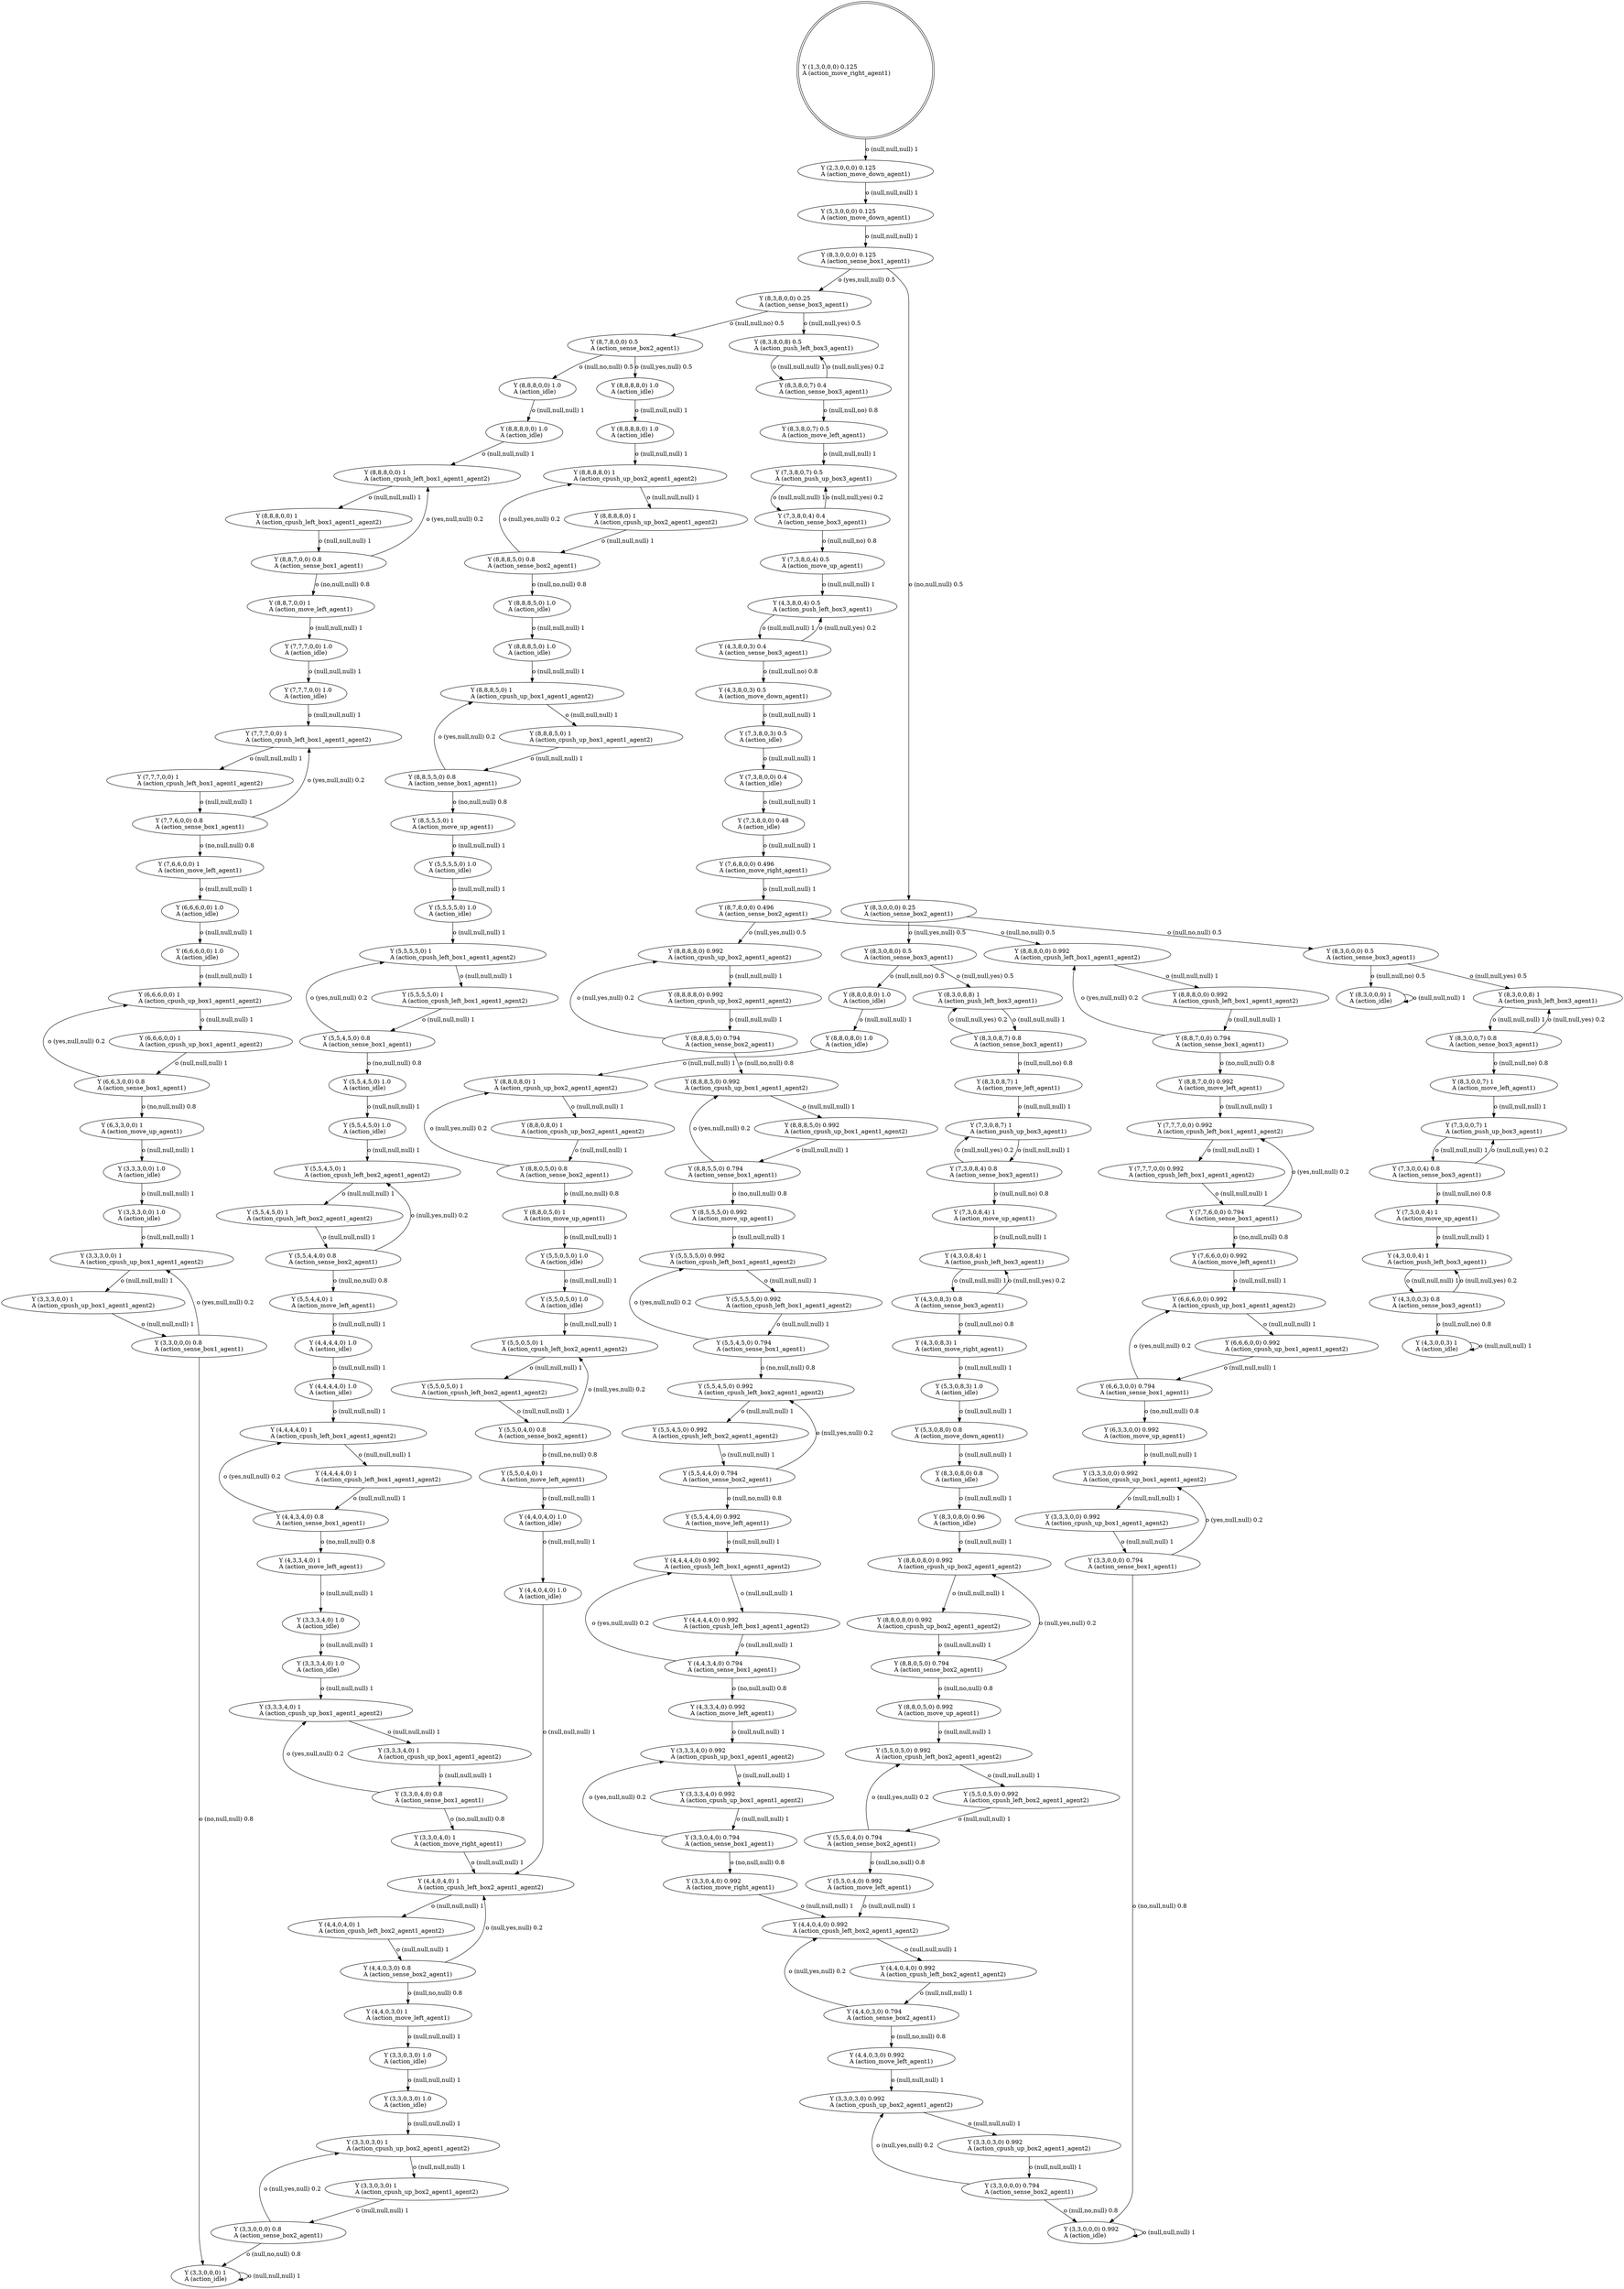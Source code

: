 digraph "G" {
root [label="Y (1,3,0,0,0) 0.125\lA (action_move_right_agent1)\l", labeljust="l", shape=doublecircle];
x0row99 [label="Y (4,3,8,0,3) 0.5\lA (action_move_down_agent1)\l"];
x0row105 [label="Y (7,3,8,0,3) 0.5\lA (action_idle)\l"];
x0row116 [label="Y (7,3,8,0,0) 0.4\lA (action_idle)\l"];
x0row122 [label="Y (7,3,8,0,0) 0.48\lA (action_idle)\l"];
x0row136 [label="Y (7,6,8,0,0) 0.496\lA (action_move_right_agent1)\l"];
x0row143 [label="Y (8,7,8,0,0) 0.496\lA (action_sense_box2_agent1)\l"];
x0row152 [label="Y (8,8,8,8,0) 0.992\lA (action_cpush_up_box2_agent1_agent2)\l"];
x0row157 [label="Y (8,8,8,5,0) 0.794\lA (action_sense_box2_agent1)\l"];
x0row169 [label="Y (8,8,8,5,0) 0.992\lA (action_cpush_up_box1_agent1_agent2)\l"];
x0row173 [label="Y (8,8,5,5,0) 0.794\lA (action_sense_box1_agent1)\l"];
x0row6 [label="Y (2,3,0,0,0) 0.125\lA (action_move_down_agent1)\l"];
x0row7 [label="Y (5,3,0,0,0) 0.125\lA (action_move_down_agent1)\l"];
x0row11 [label="Y (8,3,0,0,0) 0.125\lA (action_sense_box1_agent1)\l"];
x0row19 [label="Y (8,3,8,0,0) 0.25\lA (action_sense_box3_agent1)\l"];
x0row20 [label="Y (8,3,0,0,0) 0.25\lA (action_sense_box2_agent1)\l"];
x0row31 [label="Y (8,3,8,0,8) 0.5\lA (action_push_left_box3_agent1)\l"];
x0row45 [label="Y (8,3,8,0,7) 0.4\lA (action_sense_box3_agent1)\l"];
x0row51 [label="Y (8,3,8,0,7) 0.5\lA (action_move_left_agent1)\l"];
x0row58 [label="Y (7,3,8,0,7) 0.5\lA (action_push_up_box3_agent1)\l"];
x0row66 [label="Y (7,3,8,0,4) 0.4\lA (action_sense_box3_agent1)\l"];
x0row75 [label="Y (7,3,8,0,4) 0.5\lA (action_move_up_agent1)\l"];
x0row85 [label="Y (4,3,8,0,4) 0.5\lA (action_push_left_box3_agent1)\l"];
x0row92 [label="Y (4,3,8,0,3) 0.4\lA (action_sense_box3_agent1)\l"];
x0row186 [label="Y (8,5,5,5,0) 0.992\lA (action_move_up_agent1)\l"];
x0row192 [label="Y (5,5,5,5,0) 0.992\lA (action_cpush_left_box1_agent1_agent2)\l"];
x0row199 [label="Y (5,5,4,5,0) 0.794\lA (action_sense_box1_agent1)\l"];
x0row207 [label="Y (5,5,4,5,0) 0.992\lA (action_cpush_left_box2_agent1_agent2)\l"];
x0row217 [label="Y (5,5,4,4,0) 0.794\lA (action_sense_box2_agent1)\l"];
x0row226 [label="Y (5,5,4,4,0) 0.992\lA (action_move_left_agent1)\l"];
x0row380 [label="Y (8,8,8,0,0) 0.992\lA (action_cpush_left_box1_agent1_agent2)\l"];
x0row238 [label="Y (4,4,4,4,0) 0.992\lA (action_cpush_left_box1_agent1_agent2)\l"];
x0row248 [label="Y (4,4,3,4,0) 0.794\lA (action_sense_box1_agent1)\l"];
x0row269 [label="Y (4,3,3,4,0) 0.992\lA (action_move_left_agent1)\l"];
x0row275 [label="Y (3,3,3,4,0) 0.992\lA (action_cpush_up_box1_agent1_agent2)\l"];
x0row387 [label="Y (8,8,7,0,0) 0.794\lA (action_sense_box1_agent1)\l"];
x0row393 [label="Y (8,8,7,0,0) 0.992\lA (action_move_left_agent1)\l"];
x0row402 [label="Y (7,7,7,0,0) 0.992\lA (action_cpush_left_box1_agent1_agent2)\l"];
x0row408 [label="Y (7,7,6,0,0) 0.794\lA (action_sense_box1_agent1)\l"];
x0row422 [label="Y (7,6,6,0,0) 0.992\lA (action_move_left_agent1)\l"];
x0row425 [label="Y (6,6,6,0,0) 0.992\lA (action_cpush_up_box1_agent1_agent2)\l"];
x0row429 [label="Y (6,6,3,0,0) 0.794\lA (action_sense_box1_agent1)\l"];
x0row439 [label="Y (6,3,3,0,0) 0.992\lA (action_move_up_agent1)\l"];
x0row446 [label="Y (3,3,3,0,0) 0.992\lA (action_cpush_up_box1_agent1_agent2)\l"];
x0row449 [label="Y (3,3,0,0,0) 0.794\lA (action_sense_box1_agent1)\l"];
x0row452 [label="Y (3,3,3,0,0) 1\lA (action_cpush_up_box1_agent1_agent2)\l"];
x0row461 [label="Y (3,3,0,0,0) 0.8\lA (action_sense_box1_agent1)\l"];
x0row472 [label="Y (8,7,8,0,0) 0.5\lA (action_sense_box2_agent1)\l"];
x0row482 [label="Y (8,8,8,8,0) 1\lA (action_cpush_up_box2_agent1_agent2)\l"];
x0row487 [label="Y (8,8,8,5,0) 0.8\lA (action_sense_box2_agent1)\l"];
x0row499 [label="Y (8,8,8,5,0) 1\lA (action_cpush_up_box1_agent1_agent2)\l"];
x0row503 [label="Y (8,8,5,5,0) 0.8\lA (action_sense_box1_agent1)\l"];
x0row516 [label="Y (8,5,5,5,0) 1\lA (action_move_up_agent1)\l"];
x0row522 [label="Y (5,5,5,5,0) 1\lA (action_cpush_left_box1_agent1_agent2)\l"];
x0row529 [label="Y (5,5,4,5,0) 0.8\lA (action_sense_box1_agent1)\l"];
x0row537 [label="Y (5,5,4,5,0) 1\lA (action_cpush_left_box2_agent1_agent2)\l"];
x0row547 [label="Y (5,5,4,4,0) 0.8\lA (action_sense_box2_agent1)\l"];
x0row556 [label="Y (5,5,4,4,0) 1\lA (action_move_left_agent1)\l"];
x0row568 [label="Y (4,4,4,4,0) 1\lA (action_cpush_left_box1_agent1_agent2)\l"];
x0row578 [label="Y (4,4,3,4,0) 0.8\lA (action_sense_box1_agent1)\l"];
x0row599 [label="Y (4,3,3,4,0) 1\lA (action_move_left_agent1)\l"];
x0row680 [label="Y (8,8,8,0,0) 1\lA (action_cpush_left_box1_agent1_agent2)\l"];
x0row627 [label="Y (4,4,0,4,0) 1\lA (action_cpush_left_box2_agent1_agent2)\l"];
x0row636 [label="Y (4,4,0,3,0) 0.8\lA (action_sense_box2_agent1)\l"];
x0row647 [label="Y (4,4,0,3,0) 1\lA (action_move_left_agent1)\l"];
x0row687 [label="Y (8,8,7,0,0) 0.8\lA (action_sense_box1_agent1)\l"];
x0row693 [label="Y (8,8,7,0,0) 1\lA (action_move_left_agent1)\l"];
x0row702 [label="Y (7,7,7,0,0) 1\lA (action_cpush_left_box1_agent1_agent2)\l"];
x0row708 [label="Y (7,7,6,0,0) 0.8\lA (action_sense_box1_agent1)\l"];
x0row722 [label="Y (7,6,6,0,0) 1\lA (action_move_left_agent1)\l"];
x0row725 [label="Y (6,6,6,0,0) 1\lA (action_cpush_up_box1_agent1_agent2)\l"];
x0row729 [label="Y (6,6,3,0,0) 0.8\lA (action_sense_box1_agent1)\l"];
x0row739 [label="Y (6,3,3,0,0) 1\lA (action_move_up_agent1)\l"];
x0row762 [label="Y (8,3,0,8,0) 0.5\lA (action_sense_box3_agent1)\l"];
x0row763 [label="Y (8,3,0,0,0) 0.5\lA (action_sense_box3_agent1)\l"];
x0row771 [label="Y (8,3,0,8,8) 1\lA (action_push_left_box3_agent1)\l"];
x0row781 [label="Y (8,3,0,8,7) 0.8\lA (action_sense_box3_agent1)\l"];
x0row787 [label="Y (8,3,0,8,7) 1\lA (action_move_left_agent1)\l"];
x0row792 [label="Y (7,3,0,8,7) 1\lA (action_push_up_box3_agent1)\l"];
x0row798 [label="Y (7,3,0,8,4) 0.8\lA (action_sense_box3_agent1)\l"];
x0row807 [label="Y (7,3,0,8,4) 1\lA (action_move_up_agent1)\l"];
x0row817 [label="Y (4,3,0,8,4) 1\lA (action_push_left_box3_agent1)\l"];
x0row824 [label="Y (4,3,0,8,3) 0.8\lA (action_sense_box3_agent1)\l"];
x0row831 [label="Y (4,3,0,8,3) 1\lA (action_move_right_agent1)\l"];
x0row843 [label="Y (5,3,0,8,3) 1.0\lA (action_idle)\l"];
x0row848 [label="Y (5,3,0,8,0) 0.8\lA (action_move_down_agent1)\l"];
x0row851 [label="Y (8,3,0,8,0) 0.8\lA (action_idle)\l"];
x0row860 [label="Y (8,3,0,8,0) 0.96\lA (action_idle)\l"];
x0row880 [label="Y (8,8,0,8,0) 0.992\lA (action_cpush_up_box2_agent1_agent2)\l"];
x0row883 [label="Y (8,8,0,5,0) 0.794\lA (action_sense_box2_agent1)\l"];
x0row891 [label="Y (8,8,0,5,0) 0.992\lA (action_move_up_agent1)\l"];
x0row898 [label="Y (5,5,0,5,0) 0.992\lA (action_cpush_left_box2_agent1_agent2)\l"];
x0row905 [label="Y (5,5,0,4,0) 0.794\lA (action_sense_box2_agent1)\l"];
x0row913 [label="Y (5,5,0,4,0) 0.992\lA (action_move_left_agent1)\l"];
x0row937 [label="Y (8,8,0,8,0) 1\lA (action_cpush_up_box2_agent1_agent2)\l"];
x0row940 [label="Y (8,8,0,5,0) 0.8\lA (action_sense_box2_agent1)\l"];
x0row948 [label="Y (8,8,0,5,0) 1\lA (action_move_up_agent1)\l"];
x0row955 [label="Y (5,5,0,5,0) 1\lA (action_cpush_left_box2_agent1_agent2)\l"];
x0row962 [label="Y (5,5,0,4,0) 0.8\lA (action_sense_box2_agent1)\l"];
x0row970 [label="Y (5,5,0,4,0) 1\lA (action_move_left_agent1)\l"];
x0row986 [label="Y (8,3,0,0,8) 1\lA (action_push_left_box3_agent1)\l"];
x0row987 [label="Y (8,3,0,0,0) 1\lA (action_idle)\l"];
x0row996 [label="Y (8,3,0,0,7) 0.8\lA (action_sense_box3_agent1)\l"];
x0row1002 [label="Y (8,3,0,0,7) 1\lA (action_move_left_agent1)\l"];
x0row1007 [label="Y (7,3,0,0,7) 1\lA (action_push_up_box3_agent1)\l"];
x0row1013 [label="Y (7,3,0,0,4) 0.8\lA (action_sense_box3_agent1)\l"];
x0row1022 [label="Y (7,3,0,0,4) 1\lA (action_move_up_agent1)\l"];
x0row1032 [label="Y (4,3,0,0,4) 1\lA (action_push_left_box3_agent1)\l"];
x0row1039 [label="Y (4,3,0,0,3) 0.8\lA (action_sense_box3_agent1)\l"];
x0row1046 [label="Y (4,3,0,0,3) 1\lA (action_idle)\l"];
x0row283 [label="Y (3,3,0,4,0) 0.794\lA (action_sense_box1_agent1)\l"];
x0row286 [label="Y (3,3,3,4,0) 1\lA (action_cpush_up_box1_agent1_agent2)\l"];
x0row294 [label="Y (3,3,0,4,0) 0.992\lA (action_move_right_agent1)\l"];
x0row296 [label="Y (3,3,0,4,0) 0.8\lA (action_sense_box1_agent1)\l"];
x0row305 [label="Y (3,3,0,4,0) 1\lA (action_move_right_agent1)\l"];
x0row310 [label="Y (4,4,0,4,0) 0.992\lA (action_cpush_left_box2_agent1_agent2)\l"];
x0row320 [label="Y (4,4,0,3,0) 0.794\lA (action_sense_box2_agent1)\l"];
x0row331 [label="Y (4,4,0,3,0) 0.992\lA (action_move_left_agent1)\l"];
x0row347 [label="Y (3,3,0,3,0) 0.992\lA (action_cpush_up_box2_agent1_agent2)\l"];
x0row354 [label="Y (3,3,0,0,0) 0.794\lA (action_sense_box2_agent1)\l"];
x0row357 [label="Y (3,3,0,3,0) 1\lA (action_cpush_up_box2_agent1_agent2)\l"];
x0row366 [label="Y (3,3,0,0,0) 0.8\lA (action_sense_box2_agent1)\l"];
x0row367 [label="Y (3,3,0,0,0) 0.992\lA (action_idle)\l"];
x0row376 [label="Y (3,3,0,0,0) 1\lA (action_idle)\l"];
x0row482_noop_0 [label="Y (8,8,8,8,0) 1.0\lA (action_idle)\l"];
x0row482_noop_1 [label="Y (8,8,8,8,0) 1.0\lA (action_idle)\l"];
x0row680_noop_0 [label="Y (8,8,8,0,0) 1.0\lA (action_idle)\l"];
x0row680_noop_1 [label="Y (8,8,8,0,0) 1.0\lA (action_idle)\l"];
x0row937_noop_0 [label="Y (8,8,0,8,0) 1.0\lA (action_idle)\l"];
x0row937_noop_1 [label="Y (8,8,0,8,0) 1.0\lA (action_idle)\l"];
x0row499_noop_0 [label="Y (8,8,8,5,0) 1.0\lA (action_idle)\l"];
x0row499_noop_1 [label="Y (8,8,8,5,0) 1.0\lA (action_idle)\l"];
x0row702_noop_0 [label="Y (7,7,7,0,0) 1.0\lA (action_idle)\l"];
x0row702_noop_1 [label="Y (7,7,7,0,0) 1.0\lA (action_idle)\l"];
x0row955_noop_0 [label="Y (5,5,0,5,0) 1.0\lA (action_idle)\l"];
x0row955_noop_1 [label="Y (5,5,0,5,0) 1.0\lA (action_idle)\l"];
x0row522_noop_0 [label="Y (5,5,5,5,0) 1.0\lA (action_idle)\l"];
x0row522_noop_1 [label="Y (5,5,5,5,0) 1.0\lA (action_idle)\l"];
x0row725_noop_0 [label="Y (6,6,6,0,0) 1.0\lA (action_idle)\l"];
x0row725_noop_1 [label="Y (6,6,6,0,0) 1.0\lA (action_idle)\l"];
x0row627_noop_0 [label="Y (4,4,0,4,0) 1.0\lA (action_idle)\l"];
x0row627_noop_1 [label="Y (4,4,0,4,0) 1.0\lA (action_idle)\l"];
x0row537_noop_0 [label="Y (5,5,4,5,0) 1.0\lA (action_idle)\l"];
x0row537_noop_1 [label="Y (5,5,4,5,0) 1.0\lA (action_idle)\l"];
x0row452_noop_0 [label="Y (3,3,3,0,0) 1.0\lA (action_idle)\l"];
x0row452_noop_1 [label="Y (3,3,3,0,0) 1.0\lA (action_idle)\l"];
x0row357_noop_0 [label="Y (3,3,0,3,0) 1.0\lA (action_idle)\l"];
x0row357_noop_1 [label="Y (3,3,0,3,0) 1.0\lA (action_idle)\l"];
x0row568_noop_0 [label="Y (4,4,4,4,0) 1.0\lA (action_idle)\l"];
x0row568_noop_1 [label="Y (4,4,4,4,0) 1.0\lA (action_idle)\l"];
x0row286_noop_0 [label="Y (3,3,3,4,0) 1.0\lA (action_idle)\l"];
x0row286_noop_1 [label="Y (3,3,3,4,0) 1.0\lA (action_idle)\l"];
x0row152_repeat_1 [label="Y (8,8,8,8,0) 0.992\lA (action_cpush_up_box2_agent1_agent2)\l"];
x0row169_repeat_1 [label="Y (8,8,8,5,0) 0.992\lA (action_cpush_up_box1_agent1_agent2)\l"];
x0row192_repeat_1 [label="Y (5,5,5,5,0) 0.992\lA (action_cpush_left_box1_agent1_agent2)\l"];
x0row207_repeat_1 [label="Y (5,5,4,5,0) 0.992\lA (action_cpush_left_box2_agent1_agent2)\l"];
x0row380_repeat_1 [label="Y (8,8,8,0,0) 0.992\lA (action_cpush_left_box1_agent1_agent2)\l"];
x0row238_repeat_1 [label="Y (4,4,4,4,0) 0.992\lA (action_cpush_left_box1_agent1_agent2)\l"];
x0row275_repeat_1 [label="Y (3,3,3,4,0) 0.992\lA (action_cpush_up_box1_agent1_agent2)\l"];
x0row402_repeat_1 [label="Y (7,7,7,0,0) 0.992\lA (action_cpush_left_box1_agent1_agent2)\l"];
x0row425_repeat_1 [label="Y (6,6,6,0,0) 0.992\lA (action_cpush_up_box1_agent1_agent2)\l"];
x0row446_repeat_1 [label="Y (3,3,3,0,0) 0.992\lA (action_cpush_up_box1_agent1_agent2)\l"];
x0row452_repeat_1 [label="Y (3,3,3,0,0) 1\lA (action_cpush_up_box1_agent1_agent2)\l"];
x0row482_repeat_1 [label="Y (8,8,8,8,0) 1\lA (action_cpush_up_box2_agent1_agent2)\l"];
x0row499_repeat_1 [label="Y (8,8,8,5,0) 1\lA (action_cpush_up_box1_agent1_agent2)\l"];
x0row522_repeat_1 [label="Y (5,5,5,5,0) 1\lA (action_cpush_left_box1_agent1_agent2)\l"];
x0row537_repeat_1 [label="Y (5,5,4,5,0) 1\lA (action_cpush_left_box2_agent1_agent2)\l"];
x0row568_repeat_1 [label="Y (4,4,4,4,0) 1\lA (action_cpush_left_box1_agent1_agent2)\l"];
x0row680_repeat_1 [label="Y (8,8,8,0,0) 1\lA (action_cpush_left_box1_agent1_agent2)\l"];
x0row627_repeat_1 [label="Y (4,4,0,4,0) 1\lA (action_cpush_left_box2_agent1_agent2)\l"];
x0row702_repeat_1 [label="Y (7,7,7,0,0) 1\lA (action_cpush_left_box1_agent1_agent2)\l"];
x0row725_repeat_1 [label="Y (6,6,6,0,0) 1\lA (action_cpush_up_box1_agent1_agent2)\l"];
x0row880_repeat_1 [label="Y (8,8,0,8,0) 0.992\lA (action_cpush_up_box2_agent1_agent2)\l"];
x0row898_repeat_1 [label="Y (5,5,0,5,0) 0.992\lA (action_cpush_left_box2_agent1_agent2)\l"];
x0row937_repeat_1 [label="Y (8,8,0,8,0) 1\lA (action_cpush_up_box2_agent1_agent2)\l"];
x0row955_repeat_1 [label="Y (5,5,0,5,0) 1\lA (action_cpush_left_box2_agent1_agent2)\l"];
x0row286_repeat_1 [label="Y (3,3,3,4,0) 1\lA (action_cpush_up_box1_agent1_agent2)\l"];
x0row310_repeat_1 [label="Y (4,4,0,4,0) 0.992\lA (action_cpush_left_box2_agent1_agent2)\l"];
x0row347_repeat_1 [label="Y (3,3,0,3,0) 0.992\lA (action_cpush_up_box2_agent1_agent2)\l"];
x0row357_repeat_1 [label="Y (3,3,0,3,0) 1\lA (action_cpush_up_box2_agent1_agent2)\l"];
root -> x0row6  [key=0, label="o (null,null,null) 1\l"];
x0row99 -> x0row105  [key=0, label="o (null,null,null) 1\l"];
x0row105 -> x0row116  [key=0, label="o (null,null,null) 1\l"];
x0row116 -> x0row122  [key=0, label="o (null,null,null) 1\l"];
x0row122 -> x0row136  [key=0, label="o (null,null,null) 1\l"];
x0row136 -> x0row143  [key=0, label="o (null,null,null) 1\l"];
x0row143 -> x0row152  [key=0, label="o (null,yes,null) 0.5\l"];
x0row143 -> x0row380  [key=0, label="o (null,no,null) 0.5\l"];
x0row152 -> x0row152_repeat_1  [key=0, label="o (null,null,null) 1\l"];
x0row157 -> x0row152  [key=0, label="o (null,yes,null) 0.2\l"];
x0row157 -> x0row169  [key=0, label="o (null,no,null) 0.8\l"];
x0row169 -> x0row169_repeat_1  [key=0, label="o (null,null,null) 1\l"];
x0row173 -> x0row169  [key=0, label="o (yes,null,null) 0.2\l"];
x0row173 -> x0row186  [key=0, label="o (no,null,null) 0.8\l"];
x0row6 -> x0row7  [key=0, label="o (null,null,null) 1\l"];
x0row7 -> x0row11  [key=0, label="o (null,null,null) 1\l"];
x0row11 -> x0row19  [key=0, label="o (yes,null,null) 0.5\l"];
x0row11 -> x0row20  [key=0, label="o (no,null,null) 0.5\l"];
x0row19 -> x0row31  [key=0, label="o (null,null,yes) 0.5\l"];
x0row19 -> x0row472  [key=0, label="o (null,null,no) 0.5\l"];
x0row20 -> x0row762  [key=0, label="o (null,yes,null) 0.5\l"];
x0row20 -> x0row763  [key=0, label="o (null,no,null) 0.5\l"];
x0row31 -> x0row45  [key=0, label="o (null,null,null) 1\l"];
x0row45 -> x0row31  [key=0, label="o (null,null,yes) 0.2\l"];
x0row45 -> x0row51  [key=0, label="o (null,null,no) 0.8\l"];
x0row51 -> x0row58  [key=0, label="o (null,null,null) 1\l"];
x0row58 -> x0row66  [key=0, label="o (null,null,null) 1\l"];
x0row66 -> x0row58  [key=0, label="o (null,null,yes) 0.2\l"];
x0row66 -> x0row75  [key=0, label="o (null,null,no) 0.8\l"];
x0row75 -> x0row85  [key=0, label="o (null,null,null) 1\l"];
x0row85 -> x0row92  [key=0, label="o (null,null,null) 1\l"];
x0row92 -> x0row85  [key=0, label="o (null,null,yes) 0.2\l"];
x0row92 -> x0row99  [key=0, label="o (null,null,no) 0.8\l"];
x0row186 -> x0row192  [key=0, label="o (null,null,null) 1\l"];
x0row192 -> x0row192_repeat_1  [key=0, label="o (null,null,null) 1\l"];
x0row199 -> x0row192  [key=0, label="o (yes,null,null) 0.2\l"];
x0row199 -> x0row207  [key=0, label="o (no,null,null) 0.8\l"];
x0row207 -> x0row207_repeat_1  [key=0, label="o (null,null,null) 1\l"];
x0row217 -> x0row207  [key=0, label="o (null,yes,null) 0.2\l"];
x0row217 -> x0row226  [key=0, label="o (null,no,null) 0.8\l"];
x0row226 -> x0row238  [key=0, label="o (null,null,null) 1\l"];
x0row380 -> x0row380_repeat_1  [key=0, label="o (null,null,null) 1\l"];
x0row238 -> x0row238_repeat_1  [key=0, label="o (null,null,null) 1\l"];
x0row248 -> x0row238  [key=0, label="o (yes,null,null) 0.2\l"];
x0row248 -> x0row269  [key=0, label="o (no,null,null) 0.8\l"];
x0row269 -> x0row275  [key=0, label="o (null,null,null) 1\l"];
x0row275 -> x0row275_repeat_1  [key=0, label="o (null,null,null) 1\l"];
x0row387 -> x0row380  [key=0, label="o (yes,null,null) 0.2\l"];
x0row387 -> x0row393  [key=0, label="o (no,null,null) 0.8\l"];
x0row393 -> x0row402  [key=0, label="o (null,null,null) 1\l"];
x0row402 -> x0row402_repeat_1  [key=0, label="o (null,null,null) 1\l"];
x0row408 -> x0row402  [key=0, label="o (yes,null,null) 0.2\l"];
x0row408 -> x0row422  [key=0, label="o (no,null,null) 0.8\l"];
x0row422 -> x0row425  [key=0, label="o (null,null,null) 1\l"];
x0row425 -> x0row425_repeat_1  [key=0, label="o (null,null,null) 1\l"];
x0row429 -> x0row425  [key=0, label="o (yes,null,null) 0.2\l"];
x0row429 -> x0row439  [key=0, label="o (no,null,null) 0.8\l"];
x0row439 -> x0row446  [key=0, label="o (null,null,null) 1\l"];
x0row446 -> x0row446_repeat_1  [key=0, label="o (null,null,null) 1\l"];
x0row449 -> x0row446  [key=0, label="o (yes,null,null) 0.2\l"];
x0row449 -> x0row367  [key=0, label="o (no,null,null) 0.8\l"];
x0row452 -> x0row452_repeat_1  [key=0, label="o (null,null,null) 1\l"];
x0row461 -> x0row452  [key=0, label="o (yes,null,null) 0.2\l"];
x0row461 -> x0row376  [key=0, label="o (no,null,null) 0.8\l"];
x0row472 -> x0row482_noop_0  [key=0, label="o (null,yes,null) 0.5\l"];
x0row472 -> x0row680_noop_0  [key=0, label="o (null,no,null) 0.5\l"];
x0row482 -> x0row482_repeat_1  [key=0, label="o (null,null,null) 1\l"];
x0row487 -> x0row482  [key=0, label="o (null,yes,null) 0.2\l"];
x0row487 -> x0row499_noop_0  [key=0, label="o (null,no,null) 0.8\l"];
x0row499 -> x0row499_repeat_1  [key=0, label="o (null,null,null) 1\l"];
x0row503 -> x0row499  [key=0, label="o (yes,null,null) 0.2\l"];
x0row503 -> x0row516  [key=0, label="o (no,null,null) 0.8\l"];
x0row516 -> x0row522_noop_0  [key=0, label="o (null,null,null) 1\l"];
x0row522 -> x0row522_repeat_1  [key=0, label="o (null,null,null) 1\l"];
x0row529 -> x0row522  [key=0, label="o (yes,null,null) 0.2\l"];
x0row529 -> x0row537_noop_0  [key=0, label="o (no,null,null) 0.8\l"];
x0row537 -> x0row537_repeat_1  [key=0, label="o (null,null,null) 1\l"];
x0row547 -> x0row537  [key=0, label="o (null,yes,null) 0.2\l"];
x0row547 -> x0row556  [key=0, label="o (null,no,null) 0.8\l"];
x0row556 -> x0row568_noop_0  [key=0, label="o (null,null,null) 1\l"];
x0row568 -> x0row568_repeat_1  [key=0, label="o (null,null,null) 1\l"];
x0row578 -> x0row568  [key=0, label="o (yes,null,null) 0.2\l"];
x0row578 -> x0row599  [key=0, label="o (no,null,null) 0.8\l"];
x0row599 -> x0row286_noop_0  [key=0, label="o (null,null,null) 1\l"];
x0row680 -> x0row680_repeat_1  [key=0, label="o (null,null,null) 1\l"];
x0row627 -> x0row627_repeat_1  [key=0, label="o (null,null,null) 1\l"];
x0row636 -> x0row627  [key=0, label="o (null,yes,null) 0.2\l"];
x0row636 -> x0row647  [key=0, label="o (null,no,null) 0.8\l"];
x0row647 -> x0row357_noop_0  [key=0, label="o (null,null,null) 1\l"];
x0row687 -> x0row680  [key=0, label="o (yes,null,null) 0.2\l"];
x0row687 -> x0row693  [key=0, label="o (no,null,null) 0.8\l"];
x0row693 -> x0row702_noop_0  [key=0, label="o (null,null,null) 1\l"];
x0row702 -> x0row702_repeat_1  [key=0, label="o (null,null,null) 1\l"];
x0row708 -> x0row702  [key=0, label="o (yes,null,null) 0.2\l"];
x0row708 -> x0row722  [key=0, label="o (no,null,null) 0.8\l"];
x0row722 -> x0row725_noop_0  [key=0, label="o (null,null,null) 1\l"];
x0row725 -> x0row725_repeat_1  [key=0, label="o (null,null,null) 1\l"];
x0row729 -> x0row725  [key=0, label="o (yes,null,null) 0.2\l"];
x0row729 -> x0row739  [key=0, label="o (no,null,null) 0.8\l"];
x0row739 -> x0row452_noop_0  [key=0, label="o (null,null,null) 1\l"];
x0row762 -> x0row771  [key=0, label="o (null,null,yes) 0.5\l"];
x0row762 -> x0row937_noop_0  [key=0, label="o (null,null,no) 0.5\l"];
x0row763 -> x0row986  [key=0, label="o (null,null,yes) 0.5\l"];
x0row763 -> x0row987  [key=0, label="o (null,null,no) 0.5\l"];
x0row771 -> x0row781  [key=0, label="o (null,null,null) 1\l"];
x0row781 -> x0row771  [key=0, label="o (null,null,yes) 0.2\l"];
x0row781 -> x0row787  [key=0, label="o (null,null,no) 0.8\l"];
x0row787 -> x0row792  [key=0, label="o (null,null,null) 1\l"];
x0row792 -> x0row798  [key=0, label="o (null,null,null) 1\l"];
x0row798 -> x0row792  [key=0, label="o (null,null,yes) 0.2\l"];
x0row798 -> x0row807  [key=0, label="o (null,null,no) 0.8\l"];
x0row807 -> x0row817  [key=0, label="o (null,null,null) 1\l"];
x0row817 -> x0row824  [key=0, label="o (null,null,null) 1\l"];
x0row824 -> x0row817  [key=0, label="o (null,null,yes) 0.2\l"];
x0row824 -> x0row831  [key=0, label="o (null,null,no) 0.8\l"];
x0row831 -> x0row843  [key=0, label="o (null,null,null) 1\l"];
x0row843 -> x0row848  [key=0, label="o (null,null,null) 1\l"];
x0row848 -> x0row851  [key=0, label="o (null,null,null) 1\l"];
x0row851 -> x0row860  [key=0, label="o (null,null,null) 1\l"];
x0row860 -> x0row880  [key=0, label="o (null,null,null) 1\l"];
x0row880 -> x0row880_repeat_1  [key=0, label="o (null,null,null) 1\l"];
x0row883 -> x0row880  [key=0, label="o (null,yes,null) 0.2\l"];
x0row883 -> x0row891  [key=0, label="o (null,no,null) 0.8\l"];
x0row891 -> x0row898  [key=0, label="o (null,null,null) 1\l"];
x0row898 -> x0row898_repeat_1  [key=0, label="o (null,null,null) 1\l"];
x0row905 -> x0row898  [key=0, label="o (null,yes,null) 0.2\l"];
x0row905 -> x0row913  [key=0, label="o (null,no,null) 0.8\l"];
x0row913 -> x0row310  [key=0, label="o (null,null,null) 1\l"];
x0row937 -> x0row937_repeat_1  [key=0, label="o (null,null,null) 1\l"];
x0row940 -> x0row937  [key=0, label="o (null,yes,null) 0.2\l"];
x0row940 -> x0row948  [key=0, label="o (null,no,null) 0.8\l"];
x0row948 -> x0row955_noop_0  [key=0, label="o (null,null,null) 1\l"];
x0row955 -> x0row955_repeat_1  [key=0, label="o (null,null,null) 1\l"];
x0row962 -> x0row955  [key=0, label="o (null,yes,null) 0.2\l"];
x0row962 -> x0row970  [key=0, label="o (null,no,null) 0.8\l"];
x0row970 -> x0row627_noop_0  [key=0, label="o (null,null,null) 1\l"];
x0row986 -> x0row996  [key=0, label="o (null,null,null) 1\l"];
x0row987 -> x0row987  [key=0, label="o (null,null,null) 1\l"];
x0row996 -> x0row986  [key=0, label="o (null,null,yes) 0.2\l"];
x0row996 -> x0row1002  [key=0, label="o (null,null,no) 0.8\l"];
x0row1002 -> x0row1007  [key=0, label="o (null,null,null) 1\l"];
x0row1007 -> x0row1013  [key=0, label="o (null,null,null) 1\l"];
x0row1013 -> x0row1007  [key=0, label="o (null,null,yes) 0.2\l"];
x0row1013 -> x0row1022  [key=0, label="o (null,null,no) 0.8\l"];
x0row1022 -> x0row1032  [key=0, label="o (null,null,null) 1\l"];
x0row1032 -> x0row1039  [key=0, label="o (null,null,null) 1\l"];
x0row1039 -> x0row1032  [key=0, label="o (null,null,yes) 0.2\l"];
x0row1039 -> x0row1046  [key=0, label="o (null,null,no) 0.8\l"];
x0row1046 -> x0row1046  [key=0, label="o (null,null,null) 1\l"];
x0row283 -> x0row275  [key=0, label="o (yes,null,null) 0.2\l"];
x0row283 -> x0row294  [key=0, label="o (no,null,null) 0.8\l"];
x0row286 -> x0row286_repeat_1  [key=0, label="o (null,null,null) 1\l"];
x0row294 -> x0row310  [key=0, label="o (null,null,null) 1\l"];
x0row296 -> x0row286  [key=0, label="o (yes,null,null) 0.2\l"];
x0row296 -> x0row305  [key=0, label="o (no,null,null) 0.8\l"];
x0row305 -> x0row627  [key=0, label="o (null,null,null) 1\l"];
x0row310 -> x0row310_repeat_1  [key=0, label="o (null,null,null) 1\l"];
x0row320 -> x0row310  [key=0, label="o (null,yes,null) 0.2\l"];
x0row320 -> x0row331  [key=0, label="o (null,no,null) 0.8\l"];
x0row331 -> x0row347  [key=0, label="o (null,null,null) 1\l"];
x0row347 -> x0row347_repeat_1  [key=0, label="o (null,null,null) 1\l"];
x0row354 -> x0row347  [key=0, label="o (null,yes,null) 0.2\l"];
x0row354 -> x0row367  [key=0, label="o (null,no,null) 0.8\l"];
x0row357 -> x0row357_repeat_1  [key=0, label="o (null,null,null) 1\l"];
x0row366 -> x0row357  [key=0, label="o (null,yes,null) 0.2\l"];
x0row366 -> x0row376  [key=0, label="o (null,no,null) 0.8\l"];
x0row367 -> x0row367  [key=0, label="o (null,null,null) 1\l"];
x0row376 -> x0row376  [key=0, label="o (null,null,null) 1\l"];
x0row482_noop_0 -> x0row482_noop_1  [key=0, label="o (null,null,null) 1\l"];
x0row482_noop_1 -> x0row482  [key=0, label="o (null,null,null) 1\l"];
x0row680_noop_0 -> x0row680_noop_1  [key=0, label="o (null,null,null) 1\l"];
x0row680_noop_1 -> x0row680  [key=0, label="o (null,null,null) 1\l"];
x0row937_noop_0 -> x0row937_noop_1  [key=0, label="o (null,null,null) 1\l"];
x0row937_noop_1 -> x0row937  [key=0, label="o (null,null,null) 1\l"];
x0row499_noop_0 -> x0row499_noop_1  [key=0, label="o (null,null,null) 1\l"];
x0row499_noop_1 -> x0row499  [key=0, label="o (null,null,null) 1\l"];
x0row702_noop_0 -> x0row702_noop_1  [key=0, label="o (null,null,null) 1\l"];
x0row702_noop_1 -> x0row702  [key=0, label="o (null,null,null) 1\l"];
x0row955_noop_0 -> x0row955_noop_1  [key=0, label="o (null,null,null) 1\l"];
x0row955_noop_1 -> x0row955  [key=0, label="o (null,null,null) 1\l"];
x0row522_noop_0 -> x0row522_noop_1  [key=0, label="o (null,null,null) 1\l"];
x0row522_noop_1 -> x0row522  [key=0, label="o (null,null,null) 1\l"];
x0row725_noop_0 -> x0row725_noop_1  [key=0, label="o (null,null,null) 1\l"];
x0row725_noop_1 -> x0row725  [key=0, label="o (null,null,null) 1\l"];
x0row627_noop_0 -> x0row627_noop_1  [key=0, label="o (null,null,null) 1\l"];
x0row627_noop_1 -> x0row627  [key=0, label="o (null,null,null) 1\l"];
x0row537_noop_0 -> x0row537_noop_1  [key=0, label="o (null,null,null) 1\l"];
x0row537_noop_1 -> x0row537  [key=0, label="o (null,null,null) 1\l"];
x0row452_noop_0 -> x0row452_noop_1  [key=0, label="o (null,null,null) 1\l"];
x0row452_noop_1 -> x0row452  [key=0, label="o (null,null,null) 1\l"];
x0row357_noop_0 -> x0row357_noop_1  [key=0, label="o (null,null,null) 1\l"];
x0row357_noop_1 -> x0row357  [key=0, label="o (null,null,null) 1\l"];
x0row568_noop_0 -> x0row568_noop_1  [key=0, label="o (null,null,null) 1\l"];
x0row568_noop_1 -> x0row568  [key=0, label="o (null,null,null) 1\l"];
x0row286_noop_0 -> x0row286_noop_1  [key=0, label="o (null,null,null) 1\l"];
x0row286_noop_1 -> x0row286  [key=0, label="o (null,null,null) 1\l"];
x0row152_repeat_1 -> x0row157  [key=0, label="o (null,null,null) 1\l"];
x0row169_repeat_1 -> x0row173  [key=0, label="o (null,null,null) 1\l"];
x0row192_repeat_1 -> x0row199  [key=0, label="o (null,null,null) 1\l"];
x0row207_repeat_1 -> x0row217  [key=0, label="o (null,null,null) 1\l"];
x0row380_repeat_1 -> x0row387  [key=0, label="o (null,null,null) 1\l"];
x0row238_repeat_1 -> x0row248  [key=0, label="o (null,null,null) 1\l"];
x0row275_repeat_1 -> x0row283  [key=0, label="o (null,null,null) 1\l"];
x0row402_repeat_1 -> x0row408  [key=0, label="o (null,null,null) 1\l"];
x0row425_repeat_1 -> x0row429  [key=0, label="o (null,null,null) 1\l"];
x0row446_repeat_1 -> x0row449  [key=0, label="o (null,null,null) 1\l"];
x0row452_repeat_1 -> x0row461  [key=0, label="o (null,null,null) 1\l"];
x0row482_repeat_1 -> x0row487  [key=0, label="o (null,null,null) 1\l"];
x0row499_repeat_1 -> x0row503  [key=0, label="o (null,null,null) 1\l"];
x0row522_repeat_1 -> x0row529  [key=0, label="o (null,null,null) 1\l"];
x0row537_repeat_1 -> x0row547  [key=0, label="o (null,null,null) 1\l"];
x0row568_repeat_1 -> x0row578  [key=0, label="o (null,null,null) 1\l"];
x0row680_repeat_1 -> x0row687  [key=0, label="o (null,null,null) 1\l"];
x0row627_repeat_1 -> x0row636  [key=0, label="o (null,null,null) 1\l"];
x0row702_repeat_1 -> x0row708  [key=0, label="o (null,null,null) 1\l"];
x0row725_repeat_1 -> x0row729  [key=0, label="o (null,null,null) 1\l"];
x0row880_repeat_1 -> x0row883  [key=0, label="o (null,null,null) 1\l"];
x0row898_repeat_1 -> x0row905  [key=0, label="o (null,null,null) 1\l"];
x0row937_repeat_1 -> x0row940  [key=0, label="o (null,null,null) 1\l"];
x0row955_repeat_1 -> x0row962  [key=0, label="o (null,null,null) 1\l"];
x0row286_repeat_1 -> x0row296  [key=0, label="o (null,null,null) 1\l"];
x0row310_repeat_1 -> x0row320  [key=0, label="o (null,null,null) 1\l"];
x0row347_repeat_1 -> x0row354  [key=0, label="o (null,null,null) 1\l"];
x0row357_repeat_1 -> x0row366  [key=0, label="o (null,null,null) 1\l"];
}
